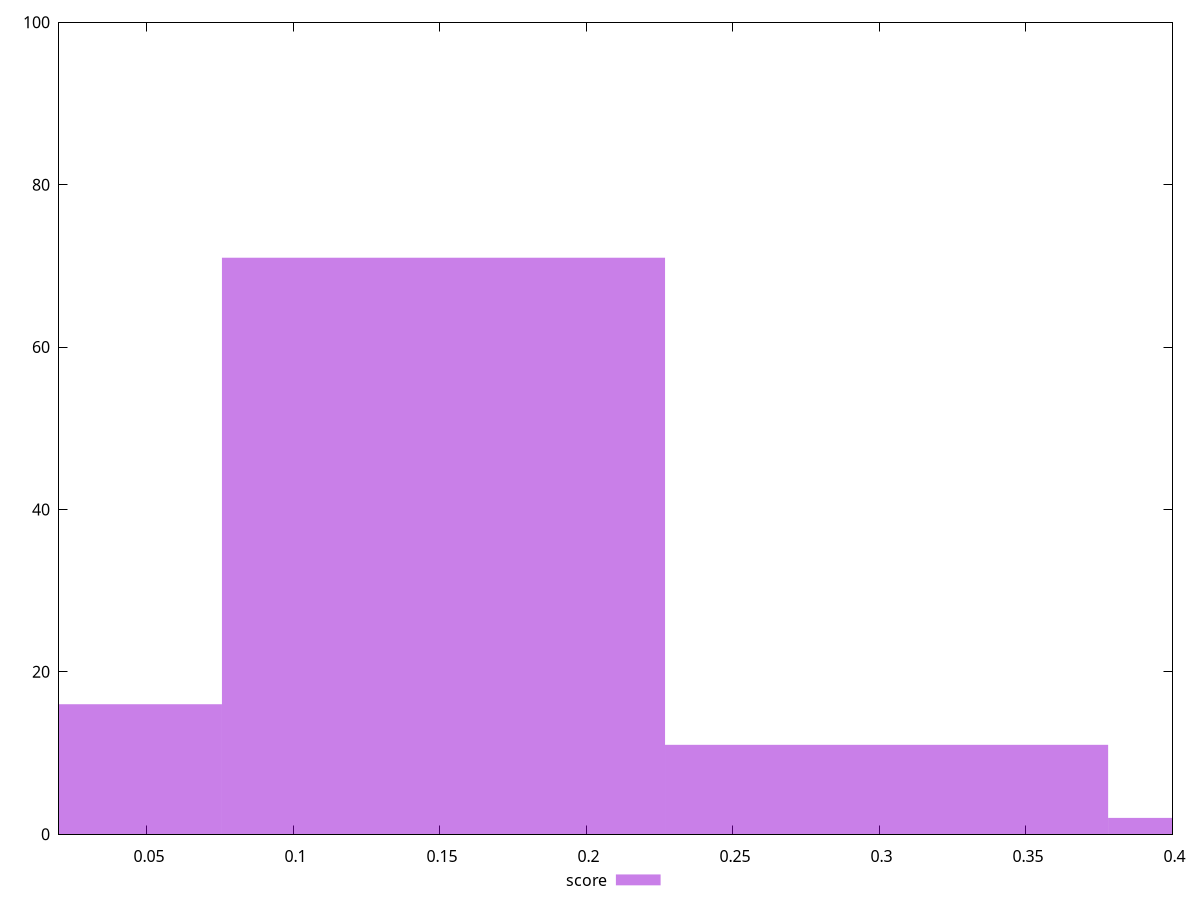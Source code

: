 reset

$score <<EOF
0.4536420565523965 2
0.30242803770159765 11
0.15121401885079883 71
0 16
EOF

set key outside below
set boxwidth 0.15121401885079883
set xrange [0.02:0.4]
set yrange [0:100]
set trange [0:100]
set style fill transparent solid 0.5 noborder
set terminal svg size 640, 490 enhanced background rgb 'white'
set output "reports/report_00028_2021-02-24T12-49-42.674Z/first-meaningful-paint/samples/astro/score/histogram.svg"

plot $score title "score" with boxes

reset
